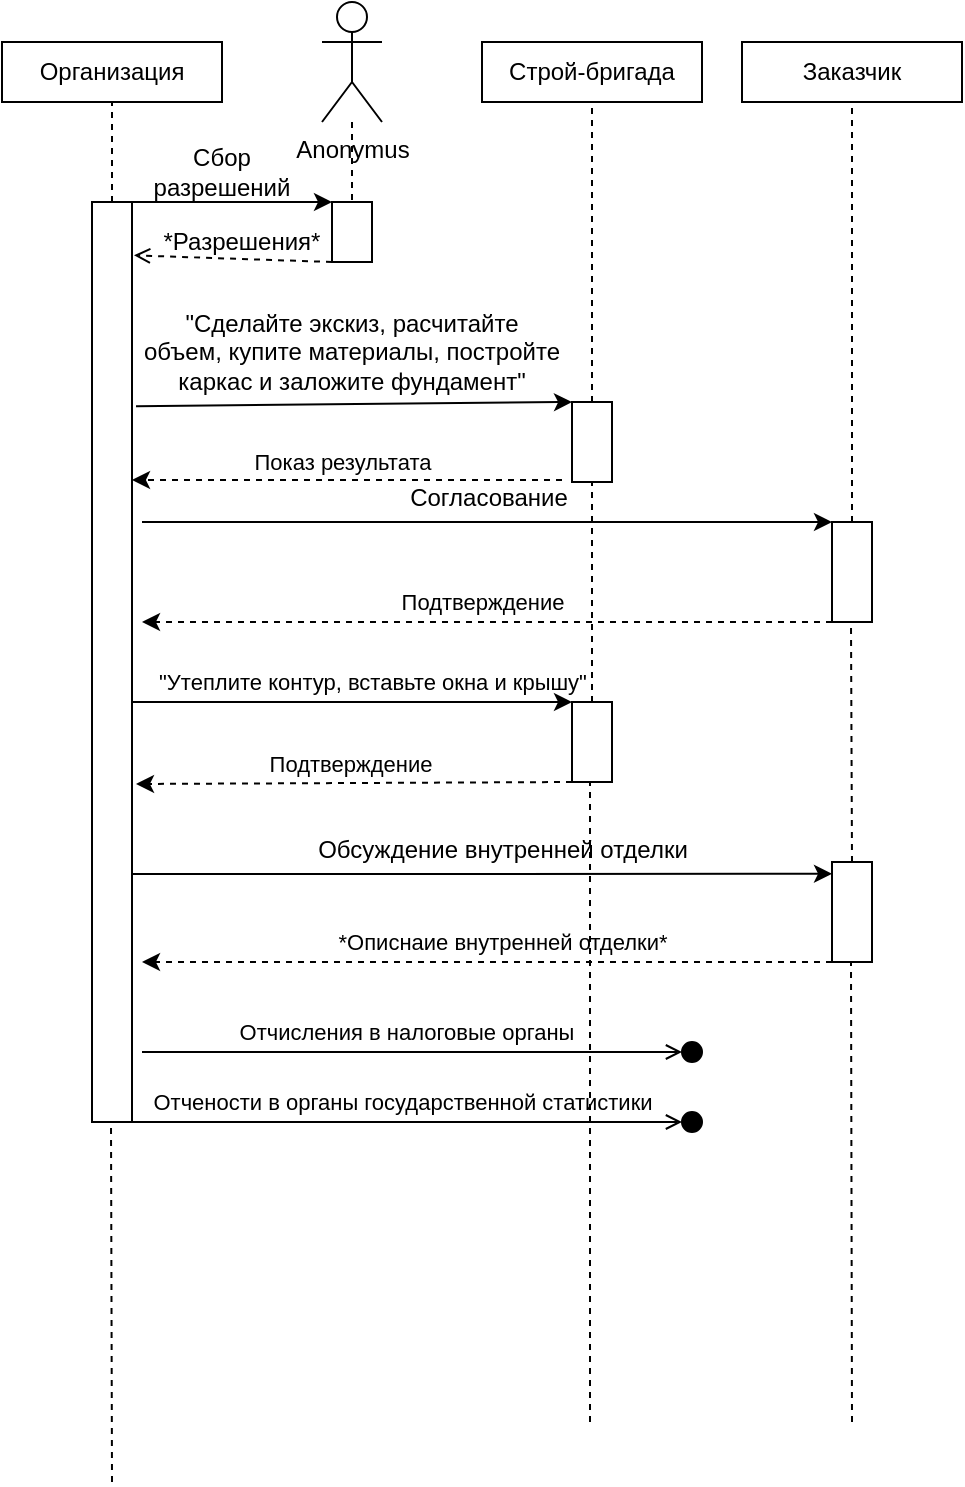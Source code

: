 <mxfile version="20.8.10" type="github">
  <diagram id="9A7MVEOFxFhtF_scJMIG" name="Страница 1">
    <mxGraphModel dx="1383" dy="750" grid="1" gridSize="10" guides="1" tooltips="1" connect="1" arrows="1" fold="1" page="1" pageScale="1" pageWidth="827" pageHeight="1169" math="0" shadow="0">
      <root>
        <mxCell id="0" />
        <mxCell id="1" parent="0" />
        <mxCell id="ippXnMR_HA9V69lSx-qk-1" value="Организация" style="rounded=0;whiteSpace=wrap;html=1;fillColor=none;" vertex="1" parent="1">
          <mxGeometry x="-220" y="50" width="110" height="30" as="geometry" />
        </mxCell>
        <mxCell id="ippXnMR_HA9V69lSx-qk-2" value="Заказчик" style="rounded=0;whiteSpace=wrap;html=1;fillColor=none;" vertex="1" parent="1">
          <mxGeometry x="150" y="50" width="110" height="30" as="geometry" />
        </mxCell>
        <mxCell id="ippXnMR_HA9V69lSx-qk-3" value="Строй-бригада" style="rounded=0;whiteSpace=wrap;html=1;fillColor=none;" vertex="1" parent="1">
          <mxGeometry x="20" y="50" width="110" height="30" as="geometry" />
        </mxCell>
        <mxCell id="ippXnMR_HA9V69lSx-qk-5" value="" style="rounded=0;whiteSpace=wrap;html=1;fillColor=none;" vertex="1" parent="1">
          <mxGeometry x="-175" y="130" width="20" height="460" as="geometry" />
        </mxCell>
        <mxCell id="ippXnMR_HA9V69lSx-qk-6" value="Anonymus" style="shape=umlActor;verticalLabelPosition=bottom;verticalAlign=top;html=1;outlineConnect=0;fillColor=none;" vertex="1" parent="1">
          <mxGeometry x="-60" y="30" width="30" height="60" as="geometry" />
        </mxCell>
        <mxCell id="ippXnMR_HA9V69lSx-qk-7" value="" style="rounded=0;whiteSpace=wrap;html=1;fillColor=none;" vertex="1" parent="1">
          <mxGeometry x="-55" y="130" width="20" height="30" as="geometry" />
        </mxCell>
        <mxCell id="ippXnMR_HA9V69lSx-qk-9" value="" style="endArrow=classic;html=1;rounded=0;entryX=0;entryY=0;entryDx=0;entryDy=0;exitX=1;exitY=0;exitDx=0;exitDy=0;" edge="1" parent="1" source="ippXnMR_HA9V69lSx-qk-5" target="ippXnMR_HA9V69lSx-qk-7">
          <mxGeometry width="50" height="50" relative="1" as="geometry">
            <mxPoint x="20" y="430" as="sourcePoint" />
            <mxPoint x="70" y="380" as="targetPoint" />
          </mxGeometry>
        </mxCell>
        <mxCell id="ippXnMR_HA9V69lSx-qk-10" value="" style="endArrow=open;html=1;rounded=0;dashed=1;exitX=0;exitY=1;exitDx=0;exitDy=0;entryX=1.05;entryY=0.058;entryDx=0;entryDy=0;entryPerimeter=0;endFill=0;" edge="1" parent="1" source="ippXnMR_HA9V69lSx-qk-7" target="ippXnMR_HA9V69lSx-qk-5">
          <mxGeometry width="50" height="50" relative="1" as="geometry">
            <mxPoint x="20" y="430" as="sourcePoint" />
            <mxPoint x="-150" y="180" as="targetPoint" />
          </mxGeometry>
        </mxCell>
        <mxCell id="ippXnMR_HA9V69lSx-qk-11" value="Сбор разрешений" style="text;html=1;strokeColor=none;fillColor=none;align=center;verticalAlign=middle;whiteSpace=wrap;rounded=0;" vertex="1" parent="1">
          <mxGeometry x="-140" y="100" width="60" height="30" as="geometry" />
        </mxCell>
        <mxCell id="ippXnMR_HA9V69lSx-qk-14" value="" style="endArrow=none;dashed=1;html=1;rounded=0;entryX=0.5;entryY=1;entryDx=0;entryDy=0;exitX=0.5;exitY=0;exitDx=0;exitDy=0;" edge="1" parent="1" source="ippXnMR_HA9V69lSx-qk-5" target="ippXnMR_HA9V69lSx-qk-1">
          <mxGeometry width="50" height="50" relative="1" as="geometry">
            <mxPoint x="20" y="420" as="sourcePoint" />
            <mxPoint x="70" y="370" as="targetPoint" />
          </mxGeometry>
        </mxCell>
        <mxCell id="ippXnMR_HA9V69lSx-qk-15" value="*Разрешения*" style="text;html=1;strokeColor=none;fillColor=none;align=center;verticalAlign=middle;whiteSpace=wrap;rounded=0;" vertex="1" parent="1">
          <mxGeometry x="-130" y="140" width="60" height="20" as="geometry" />
        </mxCell>
        <mxCell id="ippXnMR_HA9V69lSx-qk-16" value="" style="rounded=0;whiteSpace=wrap;html=1;fillColor=none;" vertex="1" parent="1">
          <mxGeometry x="65" y="230" width="20" height="40" as="geometry" />
        </mxCell>
        <mxCell id="ippXnMR_HA9V69lSx-qk-17" value="" style="rounded=0;whiteSpace=wrap;html=1;fillColor=none;" vertex="1" parent="1">
          <mxGeometry x="195" y="290" width="20" height="50" as="geometry" />
        </mxCell>
        <mxCell id="ippXnMR_HA9V69lSx-qk-18" value="" style="endArrow=none;dashed=1;html=1;rounded=0;entryX=0.5;entryY=1;entryDx=0;entryDy=0;exitX=0.5;exitY=0;exitDx=0;exitDy=0;" edge="1" parent="1" source="ippXnMR_HA9V69lSx-qk-16" target="ippXnMR_HA9V69lSx-qk-3">
          <mxGeometry width="50" height="50" relative="1" as="geometry">
            <mxPoint x="20" y="420" as="sourcePoint" />
            <mxPoint x="70" y="370" as="targetPoint" />
          </mxGeometry>
        </mxCell>
        <mxCell id="ippXnMR_HA9V69lSx-qk-19" value="" style="endArrow=none;dashed=1;html=1;rounded=0;entryX=0.5;entryY=1;entryDx=0;entryDy=0;exitX=0.5;exitY=0;exitDx=0;exitDy=0;" edge="1" parent="1" source="ippXnMR_HA9V69lSx-qk-17" target="ippXnMR_HA9V69lSx-qk-2">
          <mxGeometry width="50" height="50" relative="1" as="geometry">
            <mxPoint x="20" y="420" as="sourcePoint" />
            <mxPoint x="70" y="370" as="targetPoint" />
          </mxGeometry>
        </mxCell>
        <mxCell id="ippXnMR_HA9V69lSx-qk-20" value="" style="endArrow=none;dashed=1;html=1;rounded=0;entryX=0.5;entryY=0;entryDx=0;entryDy=0;" edge="1" parent="1" source="ippXnMR_HA9V69lSx-qk-6" target="ippXnMR_HA9V69lSx-qk-7">
          <mxGeometry width="50" height="50" relative="1" as="geometry">
            <mxPoint x="20" y="420" as="sourcePoint" />
            <mxPoint x="70" y="370" as="targetPoint" />
          </mxGeometry>
        </mxCell>
        <mxCell id="ippXnMR_HA9V69lSx-qk-21" value="" style="endArrow=classic;html=1;rounded=0;exitX=1.1;exitY=0.222;exitDx=0;exitDy=0;exitPerimeter=0;entryX=0;entryY=0;entryDx=0;entryDy=0;endFill=1;" edge="1" parent="1" source="ippXnMR_HA9V69lSx-qk-5" target="ippXnMR_HA9V69lSx-qk-16">
          <mxGeometry width="50" height="50" relative="1" as="geometry">
            <mxPoint x="-155" y="236" as="sourcePoint" />
            <mxPoint x="63" y="236.2" as="targetPoint" />
          </mxGeometry>
        </mxCell>
        <mxCell id="ippXnMR_HA9V69lSx-qk-22" value="&quot;Сделайте экскиз, расчитайте объем, купите материалы, постройте каркас и заложите фундамент&quot;" style="text;html=1;strokeColor=none;fillColor=none;align=center;verticalAlign=middle;whiteSpace=wrap;rounded=0;" vertex="1" parent="1">
          <mxGeometry x="-150" y="190" width="210" height="30" as="geometry" />
        </mxCell>
        <mxCell id="ippXnMR_HA9V69lSx-qk-24" value="&#xa;&lt;span style=&quot;color: rgb(0, 0, 0); font-family: Helvetica; font-size: 12px; font-style: normal; font-variant-ligatures: normal; font-variant-caps: normal; font-weight: 400; letter-spacing: normal; orphans: 2; text-align: center; text-indent: 0px; text-transform: none; widows: 2; word-spacing: 0px; -webkit-text-stroke-width: 0px; text-decoration-thickness: initial; text-decoration-style: initial; text-decoration-color: initial; float: none; display: inline !important;&quot;&gt;Согласование&lt;/span&gt;&#xa;&#xa;" style="endArrow=classic;html=1;rounded=0;entryX=0;entryY=0;entryDx=0;entryDy=0;endFill=1;labelBackgroundColor=none;" edge="1" parent="1" target="ippXnMR_HA9V69lSx-qk-17">
          <mxGeometry y="6" width="50" height="50" relative="1" as="geometry">
            <mxPoint x="-150" y="290" as="sourcePoint" />
            <mxPoint x="195" y="295.9" as="targetPoint" />
            <mxPoint as="offset" />
          </mxGeometry>
        </mxCell>
        <mxCell id="ippXnMR_HA9V69lSx-qk-26" value="Подтверждение" style="endArrow=classic;html=1;rounded=0;exitX=0;exitY=1;exitDx=0;exitDy=0;dashed=1;labelBackgroundColor=none;" edge="1" parent="1" source="ippXnMR_HA9V69lSx-qk-17">
          <mxGeometry x="0.015" y="-10" width="50" height="50" relative="1" as="geometry">
            <mxPoint x="20" y="370" as="sourcePoint" />
            <mxPoint x="-150" y="340" as="targetPoint" />
            <mxPoint as="offset" />
          </mxGeometry>
        </mxCell>
        <mxCell id="ippXnMR_HA9V69lSx-qk-28" value="" style="rounded=0;whiteSpace=wrap;html=1;fillColor=none;" vertex="1" parent="1">
          <mxGeometry x="195" y="460" width="20" height="50" as="geometry" />
        </mxCell>
        <mxCell id="ippXnMR_HA9V69lSx-qk-29" value="&#xa;&lt;span style=&quot;color: rgb(0, 0, 0); font-family: Helvetica; font-size: 12px; font-style: normal; font-variant-ligatures: normal; font-variant-caps: normal; font-weight: 400; letter-spacing: normal; orphans: 2; text-align: center; text-indent: 0px; text-transform: none; widows: 2; word-spacing: 0px; -webkit-text-stroke-width: 0px; text-decoration-thickness: initial; text-decoration-style: initial; text-decoration-color: initial; float: none; display: inline !important;&quot;&gt;Обсуждение внутренней отделки&lt;/span&gt;&#xa;&#xa;" style="endArrow=classic;html=1;rounded=0;exitX=1;exitY=0.112;exitDx=0;exitDy=0;exitPerimeter=0;entryX=0;entryY=0.308;entryDx=0;entryDy=0;entryPerimeter=0;endFill=1;labelBackgroundColor=none;" edge="1" parent="1">
          <mxGeometry x="0.057" y="6" width="50" height="50" relative="1" as="geometry">
            <mxPoint x="-155" y="466" as="sourcePoint" />
            <mxPoint x="195" y="465.9" as="targetPoint" />
            <mxPoint as="offset" />
          </mxGeometry>
        </mxCell>
        <mxCell id="ippXnMR_HA9V69lSx-qk-31" value="*Описнаие внутренней отделки*" style="endArrow=classic;html=1;rounded=0;exitX=0;exitY=1;exitDx=0;exitDy=0;dashed=1;labelBackgroundColor=none;" edge="1" parent="1" source="ippXnMR_HA9V69lSx-qk-28">
          <mxGeometry x="-0.043" y="-10" width="50" height="50" relative="1" as="geometry">
            <mxPoint x="20" y="540" as="sourcePoint" />
            <mxPoint x="-150" y="510" as="targetPoint" />
            <mxPoint as="offset" />
          </mxGeometry>
        </mxCell>
        <mxCell id="ippXnMR_HA9V69lSx-qk-33" value="Показ результата" style="endArrow=classic;html=1;rounded=0;dashed=1;" edge="1" parent="1">
          <mxGeometry x="0.023" y="-9" width="50" height="50" relative="1" as="geometry">
            <mxPoint x="60" y="269" as="sourcePoint" />
            <mxPoint x="-155" y="269" as="targetPoint" />
            <mxPoint as="offset" />
          </mxGeometry>
        </mxCell>
        <mxCell id="ippXnMR_HA9V69lSx-qk-34" value="" style="rounded=0;whiteSpace=wrap;html=1;fillColor=none;" vertex="1" parent="1">
          <mxGeometry x="65" y="380" width="20" height="40" as="geometry" />
        </mxCell>
        <mxCell id="ippXnMR_HA9V69lSx-qk-37" value="&quot;Утеплите контур, вставьте окна и крышу&quot;" style="endArrow=classic;html=1;rounded=0;endFill=1;labelBackgroundColor=none;" edge="1" parent="1">
          <mxGeometry x="0.091" y="10" width="50" height="50" relative="1" as="geometry">
            <mxPoint x="-155" y="380" as="sourcePoint" />
            <mxPoint x="65" y="380" as="targetPoint" />
            <mxPoint as="offset" />
          </mxGeometry>
        </mxCell>
        <mxCell id="ippXnMR_HA9V69lSx-qk-38" value="Подтверждение" style="endArrow=classic;html=1;rounded=0;exitX=0;exitY=1;exitDx=0;exitDy=0;dashed=1;labelBackgroundColor=none;entryX=1.1;entryY=0.562;entryDx=0;entryDy=0;entryPerimeter=0;" edge="1" parent="1" source="ippXnMR_HA9V69lSx-qk-34">
          <mxGeometry x="0.015" y="-10" width="50" height="50" relative="1" as="geometry">
            <mxPoint x="200" y="424.1" as="sourcePoint" />
            <mxPoint x="-153" y="421" as="targetPoint" />
            <mxPoint as="offset" />
          </mxGeometry>
        </mxCell>
        <mxCell id="ippXnMR_HA9V69lSx-qk-39" value="" style="endArrow=none;dashed=1;html=1;rounded=0;labelBackgroundColor=none;exitX=0.5;exitY=0;exitDx=0;exitDy=0;entryX=0.5;entryY=1;entryDx=0;entryDy=0;" edge="1" parent="1" source="ippXnMR_HA9V69lSx-qk-34" target="ippXnMR_HA9V69lSx-qk-16">
          <mxGeometry width="50" height="50" relative="1" as="geometry">
            <mxPoint x="-70" y="350" as="sourcePoint" />
            <mxPoint x="80" y="270" as="targetPoint" />
          </mxGeometry>
        </mxCell>
        <mxCell id="ippXnMR_HA9V69lSx-qk-40" value="Отчисления в налоговые органы" style="endArrow=open;html=1;rounded=0;labelBackgroundColor=none;endFill=0;" edge="1" parent="1" target="ippXnMR_HA9V69lSx-qk-42">
          <mxGeometry x="-0.023" y="10" width="50" height="50" relative="1" as="geometry">
            <mxPoint x="-150" y="555" as="sourcePoint" />
            <mxPoint x="60" y="560" as="targetPoint" />
            <mxPoint as="offset" />
          </mxGeometry>
        </mxCell>
        <mxCell id="ippXnMR_HA9V69lSx-qk-41" value="Отчености в органы государственной статистики" style="endArrow=open;html=1;rounded=0;labelBackgroundColor=none;endFill=0;entryX=0;entryY=0.5;entryDx=0;entryDy=0;" edge="1" parent="1" target="ippXnMR_HA9V69lSx-qk-43">
          <mxGeometry x="-0.018" y="10" width="50" height="50" relative="1" as="geometry">
            <mxPoint x="-155" y="590" as="sourcePoint" />
            <mxPoint x="60" y="590" as="targetPoint" />
            <mxPoint as="offset" />
          </mxGeometry>
        </mxCell>
        <mxCell id="ippXnMR_HA9V69lSx-qk-42" value="" style="ellipse;whiteSpace=wrap;html=1;aspect=fixed;fillColor=#000000;" vertex="1" parent="1">
          <mxGeometry x="120" y="550" width="10" height="10" as="geometry" />
        </mxCell>
        <mxCell id="ippXnMR_HA9V69lSx-qk-43" value="" style="ellipse;whiteSpace=wrap;html=1;aspect=fixed;fillColor=#000000;" vertex="1" parent="1">
          <mxGeometry x="120" y="585" width="10" height="10" as="geometry" />
        </mxCell>
        <mxCell id="ippXnMR_HA9V69lSx-qk-47" value="" style="endArrow=none;dashed=1;html=1;rounded=0;labelBackgroundColor=none;entryX=0.5;entryY=1;entryDx=0;entryDy=0;" edge="1" parent="1">
          <mxGeometry width="50" height="50" relative="1" as="geometry">
            <mxPoint x="74" y="740" as="sourcePoint" />
            <mxPoint x="74" y="420" as="targetPoint" />
          </mxGeometry>
        </mxCell>
        <mxCell id="ippXnMR_HA9V69lSx-qk-48" value="" style="endArrow=none;dashed=1;html=1;rounded=0;labelBackgroundColor=none;exitX=0.5;exitY=0;exitDx=0;exitDy=0;entryX=0.5;entryY=1;entryDx=0;entryDy=0;" edge="1" parent="1" source="ippXnMR_HA9V69lSx-qk-28">
          <mxGeometry width="50" height="50" relative="1" as="geometry">
            <mxPoint x="204.5" y="450" as="sourcePoint" />
            <mxPoint x="204.5" y="340" as="targetPoint" />
          </mxGeometry>
        </mxCell>
        <mxCell id="ippXnMR_HA9V69lSx-qk-50" value="" style="endArrow=none;dashed=1;html=1;rounded=0;labelBackgroundColor=none;entryX=0.5;entryY=1;entryDx=0;entryDy=0;" edge="1" parent="1">
          <mxGeometry width="50" height="50" relative="1" as="geometry">
            <mxPoint x="205" y="740" as="sourcePoint" />
            <mxPoint x="204.5" y="510" as="targetPoint" />
          </mxGeometry>
        </mxCell>
        <mxCell id="ippXnMR_HA9V69lSx-qk-51" value="" style="endArrow=none;dashed=1;html=1;rounded=0;labelBackgroundColor=none;entryX=0.5;entryY=1;entryDx=0;entryDy=0;" edge="1" parent="1">
          <mxGeometry width="50" height="50" relative="1" as="geometry">
            <mxPoint x="-165" y="770" as="sourcePoint" />
            <mxPoint x="-165.5" y="590" as="targetPoint" />
          </mxGeometry>
        </mxCell>
      </root>
    </mxGraphModel>
  </diagram>
</mxfile>
